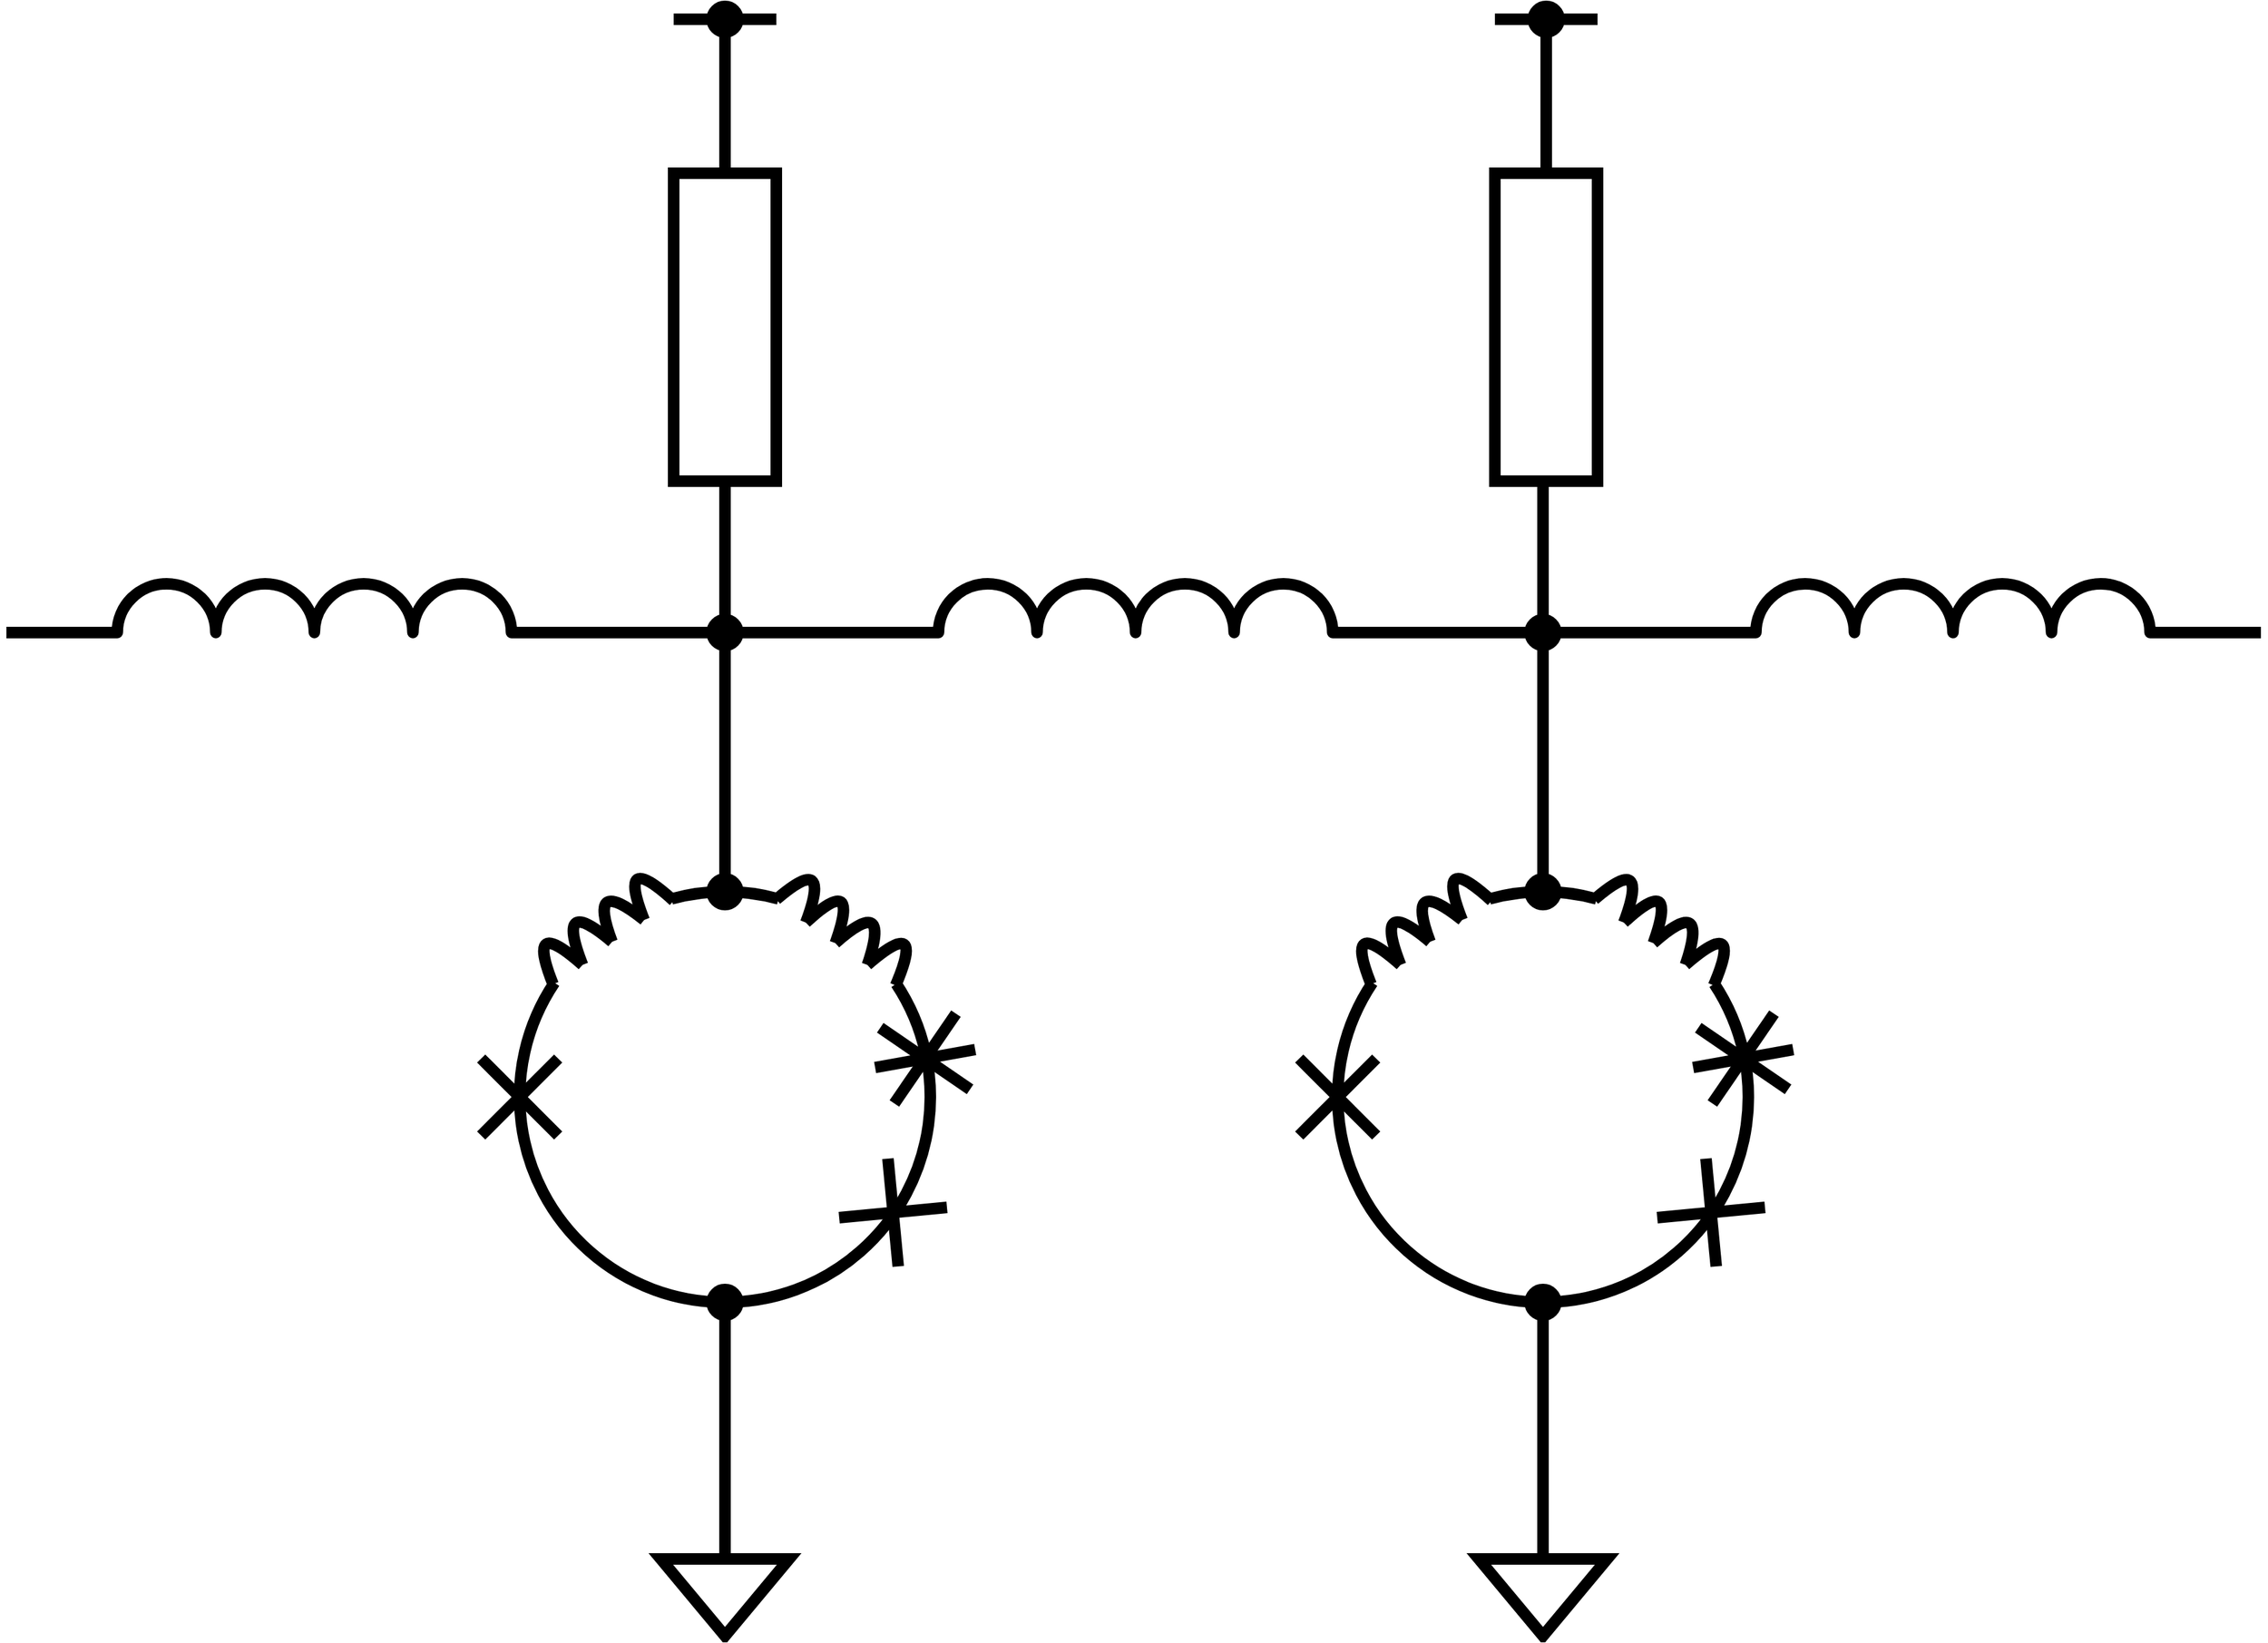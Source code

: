 <mxfile>
    <diagram id="sSUc3hXyAG1-pLDuiN1y" name="Page-1">
        <mxGraphModel dx="2290" dy="-7461" grid="0" gridSize="10" guides="1" tooltips="1" connect="1" arrows="1" fold="1" page="0" pageScale="1" pageWidth="827" pageHeight="1169" math="0" shadow="0">
            <root>
                <mxCell id="0"/>
                <mxCell id="1" parent="0"/>
                <mxCell id="2" value="" style="verticalLabelPosition=bottom;verticalAlign=top;html=1;shape=mxgraph.basic.arc;startAngle=0.157;endAngle=0.844;strokeWidth=9;" parent="1" vertex="1">
                    <mxGeometry x="1040" y="9160" width="320" height="320" as="geometry"/>
                </mxCell>
                <mxCell id="3" value="" style="verticalLabelPosition=bottom;verticalAlign=top;html=1;shape=mxgraph.basic.arc;startAngle=0.958;endAngle=0.042;strokeWidth=9;" parent="1" vertex="1">
                    <mxGeometry x="1040" y="9160" width="320" height="320" as="geometry"/>
                </mxCell>
                <mxCell id="5" value="" style="endArrow=none;html=1;strokeWidth=9;" parent="1" edge="1">
                    <mxGeometry x="3474" y="10151" width="175" height="175" as="geometry">
                        <mxPoint x="1332" y="9325" as="sourcePoint"/>
                        <mxPoint x="1380" y="9255" as="targetPoint"/>
                    </mxGeometry>
                </mxCell>
                <mxCell id="6" value="" style="endArrow=none;html=1;strokeWidth=9;" parent="1" edge="1">
                    <mxGeometry x="3484" y="10150" width="175" height="175" as="geometry">
                        <mxPoint x="1391" y="9314" as="sourcePoint"/>
                        <mxPoint x="1321" y="9266" as="targetPoint"/>
                    </mxGeometry>
                </mxCell>
                <mxCell id="7" value="" style="endArrow=none;html=1;strokeWidth=9;" parent="1" edge="1">
                    <mxGeometry x="3496" y="10158" width="175" height="175" as="geometry">
                        <mxPoint x="1395" y="9283" as="sourcePoint"/>
                        <mxPoint x="1317" y="9297" as="targetPoint"/>
                    </mxGeometry>
                </mxCell>
                <mxCell id="8" value="" style="endArrow=none;html=1;strokeWidth=9;" parent="1" edge="1">
                    <mxGeometry x="1934" y="11623" width="175" height="175" as="geometry">
                        <mxPoint x="1289" y="9414" as="sourcePoint"/>
                        <mxPoint x="1373" y="9406" as="targetPoint"/>
                    </mxGeometry>
                </mxCell>
                <mxCell id="9" value="" style="endArrow=none;html=1;strokeWidth=9;" parent="1" edge="1">
                    <mxGeometry x="1942" y="11629" width="175" height="175" as="geometry">
                        <mxPoint x="1335" y="9452" as="sourcePoint"/>
                        <mxPoint x="1327" y="9368" as="targetPoint"/>
                    </mxGeometry>
                </mxCell>
                <mxCell id="10" value="" style="endArrow=none;html=1;strokeWidth=9;" parent="1" edge="1">
                    <mxGeometry x="2960" y="10550" width="175" height="175" as="geometry">
                        <mxPoint x="1010" y="9350" as="sourcePoint"/>
                        <mxPoint x="1070" y="9290" as="targetPoint"/>
                    </mxGeometry>
                </mxCell>
                <mxCell id="11" value="" style="endArrow=none;html=1;strokeWidth=9;" parent="1" edge="1">
                    <mxGeometry x="2970" y="10550" width="175" height="175" as="geometry">
                        <mxPoint x="1070" y="9350" as="sourcePoint"/>
                        <mxPoint x="1010" y="9290" as="targetPoint"/>
                    </mxGeometry>
                </mxCell>
                <mxCell id="12" value="" style="group;rotation=45;strokeWidth=9;" parent="1" connectable="0" vertex="1">
                    <mxGeometry x="1277" y="9179" width="100" height="40" as="geometry"/>
                </mxCell>
                <mxCell id="25" value="" style="group;rotation=35;strokeWidth=9;" parent="1" vertex="1" connectable="0">
                    <mxGeometry x="1276" y="9151" width="88" height="3" as="geometry"/>
                </mxCell>
                <mxCell id="26" value="" style="curved=1;endArrow=none;html=1;endFill=0;strokeWidth=9;" parent="25" edge="1">
                    <mxGeometry width="50" height="50" relative="1" as="geometry">
                        <mxPoint x="10" y="49" as="sourcePoint"/>
                        <mxPoint x="35" y="66" as="targetPoint"/>
                        <Array as="points">
                            <mxPoint x="54" y="10"/>
                        </Array>
                    </mxGeometry>
                </mxCell>
                <mxCell id="27" value="" style="curved=1;endArrow=none;html=1;endFill=0;strokeWidth=9;" parent="25" edge="1">
                    <mxGeometry width="50" height="50" relative="1" as="geometry">
                        <mxPoint x="-13" y="33" as="sourcePoint"/>
                        <mxPoint x="10" y="49" as="targetPoint"/>
                        <Array as="points">
                            <mxPoint x="30" y="-7"/>
                        </Array>
                    </mxGeometry>
                </mxCell>
                <mxCell id="28" value="" style="curved=1;endArrow=none;html=1;endFill=0;strokeWidth=9;" parent="25" edge="1">
                    <mxGeometry width="50" height="50" relative="1" as="geometry">
                        <mxPoint x="-36" y="15" as="sourcePoint"/>
                        <mxPoint x="-13" y="33" as="targetPoint"/>
                        <Array as="points">
                            <mxPoint x="8" y="-23"/>
                        </Array>
                    </mxGeometry>
                </mxCell>
                <mxCell id="29" value="" style="curved=1;endArrow=none;html=1;endFill=0;strokeWidth=9;" parent="25" edge="1">
                    <mxGeometry width="50" height="50" relative="1" as="geometry">
                        <mxPoint x="35" y="66" as="sourcePoint"/>
                        <mxPoint x="57" y="82" as="targetPoint"/>
                        <Array as="points">
                            <mxPoint x="81" y="26"/>
                        </Array>
                    </mxGeometry>
                </mxCell>
                <mxCell id="30" value="" style="group;rotation=-35;strokeWidth=9;" parent="1" vertex="1" connectable="0">
                    <mxGeometry x="1036" y="9150" width="88" height="3" as="geometry"/>
                </mxCell>
                <mxCell id="31" value="" style="curved=1;endArrow=none;html=1;endFill=0;strokeWidth=9;" parent="30" edge="1">
                    <mxGeometry width="50" height="50" relative="1" as="geometry">
                        <mxPoint x="76" y="49" as="sourcePoint"/>
                        <mxPoint x="101" y="32" as="targetPoint"/>
                        <Array as="points">
                            <mxPoint x="56" y="-4"/>
                        </Array>
                    </mxGeometry>
                </mxCell>
                <mxCell id="32" value="" style="curved=1;endArrow=none;html=1;endFill=0;strokeWidth=9;" parent="30" edge="1">
                    <mxGeometry width="50" height="50" relative="1" as="geometry">
                        <mxPoint x="53" y="67" as="sourcePoint"/>
                        <mxPoint x="76" y="49" as="targetPoint"/>
                        <Array as="points">
                            <mxPoint x="31" y="11"/>
                        </Array>
                    </mxGeometry>
                </mxCell>
                <mxCell id="33" value="" style="curved=1;endArrow=none;html=1;endFill=0;strokeWidth=9;" parent="30" edge="1">
                    <mxGeometry width="50" height="50" relative="1" as="geometry">
                        <mxPoint x="30" y="82" as="sourcePoint"/>
                        <mxPoint x="53" y="67" as="targetPoint"/>
                        <Array as="points">
                            <mxPoint x="8" y="27"/>
                        </Array>
                    </mxGeometry>
                </mxCell>
                <mxCell id="34" value="" style="curved=1;endArrow=none;html=1;endFill=0;strokeWidth=9;" parent="30" edge="1">
                    <mxGeometry width="50" height="50" relative="1" as="geometry">
                        <mxPoint x="101" y="32" as="sourcePoint"/>
                        <mxPoint x="124" y="17" as="targetPoint"/>
                        <Array as="points">
                            <mxPoint x="79" y="-24"/>
                        </Array>
                    </mxGeometry>
                </mxCell>
                <mxCell id="35" value="" style="endArrow=none;html=1;strokeWidth=9;entryX=0.5;entryY=1;entryDx=0;entryDy=0;" parent="1" target="65" edge="1">
                    <mxGeometry width="50" height="50" relative="1" as="geometry">
                        <mxPoint x="1200" y="9160" as="sourcePoint"/>
                        <mxPoint x="1200" y="8960" as="targetPoint"/>
                    </mxGeometry>
                </mxCell>
                <mxCell id="36" value="" style="endArrow=none;html=1;strokeWidth=9;exitX=0;exitY=0.5;exitDx=0;exitDy=0;entryX=0.5;entryY=1.007;entryDx=0;entryDy=0;entryPerimeter=0;" parent="1" source="74" target="2" edge="1">
                    <mxGeometry width="50" height="50" relative="1" as="geometry">
                        <mxPoint x="1199.23" y="9680" as="sourcePoint"/>
                        <mxPoint x="1210" y="9520" as="targetPoint"/>
                    </mxGeometry>
                </mxCell>
                <mxCell id="61" style="edgeStyle=none;html=1;exitX=0;exitY=0.5;exitDx=0;exitDy=0;strokeWidth=9;endArrow=none;endFill=0;entryX=1;entryY=1;entryDx=0;entryDy=0;entryPerimeter=0;startArrow=none;" parent="1" source="107" target="106" edge="1">
                    <mxGeometry relative="1" as="geometry">
                        <mxPoint x="1200" y="8957.704" as="targetPoint"/>
                    </mxGeometry>
                </mxCell>
                <mxCell id="37" value="" style="pointerEvents=1;verticalLabelPosition=bottom;shadow=0;dashed=0;align=center;html=1;verticalAlign=top;shape=mxgraph.electrical.inductors.inductor_3;strokeColor=default;strokeWidth=9;fillColor=none;" parent="1" vertex="1">
                    <mxGeometry x="1280" y="8920" width="480" height="38" as="geometry"/>
                </mxCell>
                <mxCell id="65" value="" style="rounded=0;whiteSpace=wrap;html=1;strokeColor=default;strokeWidth=9;fillColor=none;" parent="1" vertex="1">
                    <mxGeometry x="1160" y="8600" width="80" height="240" as="geometry"/>
                </mxCell>
                <mxCell id="67" value="" style="endArrow=none;html=1;strokeWidth=9;" parent="1" edge="1">
                    <mxGeometry width="50" height="50" relative="1" as="geometry">
                        <mxPoint x="1200" y="8600" as="sourcePoint"/>
                        <mxPoint x="1200" y="8480" as="targetPoint"/>
                    </mxGeometry>
                </mxCell>
                <mxCell id="69" value="" style="endArrow=none;html=1;strokeWidth=9;startArrow=none;" parent="1" edge="1">
                    <mxGeometry width="50" height="50" relative="1" as="geometry">
                        <mxPoint x="1205" y="8480" as="sourcePoint"/>
                        <mxPoint x="1240" y="8480" as="targetPoint"/>
                    </mxGeometry>
                </mxCell>
                <mxCell id="73" value="" style="edgeStyle=none;html=1;endArrow=none;endFill=0;strokeWidth=9;exitX=0.5;exitY=1;exitDx=0;exitDy=0;" parent="1" target="65" edge="1">
                    <mxGeometry relative="1" as="geometry">
                        <mxPoint x="1200" y="8485" as="sourcePoint"/>
                    </mxGeometry>
                </mxCell>
                <mxCell id="72" value="" style="endArrow=none;html=1;strokeWidth=9;startArrow=none;" parent="1" source="145" edge="1">
                    <mxGeometry width="50" height="50" relative="1" as="geometry">
                        <mxPoint x="1160" y="8480" as="sourcePoint"/>
                        <mxPoint x="1195" y="8480" as="targetPoint"/>
                    </mxGeometry>
                </mxCell>
                <mxCell id="74" value="" style="triangle;whiteSpace=wrap;html=1;strokeColor=default;strokeWidth=9;fillColor=none;rotation=90;" parent="1" vertex="1">
                    <mxGeometry x="1170" y="9660" width="60" height="100" as="geometry"/>
                </mxCell>
                <mxCell id="97" value="" style="rounded=0;whiteSpace=wrap;html=1;strokeColor=default;strokeWidth=9;fillColor=none;" parent="1" vertex="1">
                    <mxGeometry x="1800" y="8600" width="80" height="240" as="geometry"/>
                </mxCell>
                <mxCell id="98" value="" style="endArrow=none;html=1;strokeWidth=9;" parent="1" edge="1">
                    <mxGeometry width="50" height="50" relative="1" as="geometry">
                        <mxPoint x="1840" y="8600" as="sourcePoint"/>
                        <mxPoint x="1840" y="8480" as="targetPoint"/>
                    </mxGeometry>
                </mxCell>
                <mxCell id="99" value="" style="endArrow=none;html=1;strokeWidth=9;startArrow=none;" parent="1" edge="1">
                    <mxGeometry width="50" height="50" relative="1" as="geometry">
                        <mxPoint x="1845" y="8480" as="sourcePoint"/>
                        <mxPoint x="1880" y="8480" as="targetPoint"/>
                    </mxGeometry>
                </mxCell>
                <mxCell id="100" value="" style="edgeStyle=none;html=1;endArrow=none;endFill=0;strokeWidth=9;exitX=0.5;exitY=1;exitDx=0;exitDy=0;" parent="1" target="97" edge="1">
                    <mxGeometry relative="1" as="geometry">
                        <mxPoint x="1840" y="8485" as="sourcePoint"/>
                    </mxGeometry>
                </mxCell>
                <mxCell id="102" value="" style="endArrow=none;html=1;strokeWidth=9;startArrow=none;" parent="1" source="149" edge="1">
                    <mxGeometry width="50" height="50" relative="1" as="geometry">
                        <mxPoint x="1800" y="8480" as="sourcePoint"/>
                        <mxPoint x="1835" y="8480" as="targetPoint"/>
                    </mxGeometry>
                </mxCell>
                <mxCell id="105" value="" style="pointerEvents=1;verticalLabelPosition=bottom;shadow=0;dashed=0;align=center;html=1;verticalAlign=top;shape=mxgraph.electrical.inductors.inductor_3;strokeColor=default;strokeWidth=9;fillColor=none;" parent="1" vertex="1">
                    <mxGeometry x="1917" y="8920" width="480" height="38" as="geometry"/>
                </mxCell>
                <mxCell id="106" value="" style="pointerEvents=1;verticalLabelPosition=bottom;shadow=0;dashed=0;align=center;html=1;verticalAlign=top;shape=mxgraph.electrical.inductors.inductor_3;strokeColor=default;strokeWidth=9;fillColor=none;" parent="1" vertex="1">
                    <mxGeometry x="640" y="8920" width="480" height="38" as="geometry"/>
                </mxCell>
                <mxCell id="107" value="" style="ellipse;whiteSpace=wrap;html=1;aspect=fixed;strokeColor=default;strokeWidth=9;fillColor=#000000;" parent="1" vertex="1">
                    <mxGeometry x="1190" y="8948" width="20" height="20" as="geometry"/>
                </mxCell>
                <mxCell id="110" value="" style="edgeStyle=none;html=1;exitX=0;exitY=1;exitDx=0;exitDy=0;exitPerimeter=0;strokeWidth=9;endArrow=none;endFill=0;entryX=1;entryY=0.5;entryDx=0;entryDy=0;" parent="1" source="37" target="107" edge="1">
                    <mxGeometry relative="1" as="geometry">
                        <mxPoint x="1120" y="8958" as="targetPoint"/>
                        <mxPoint x="1280" y="8958" as="sourcePoint"/>
                    </mxGeometry>
                </mxCell>
                <mxCell id="113" value="" style="ellipse;whiteSpace=wrap;html=1;aspect=fixed;strokeColor=default;strokeWidth=9;fillColor=#000000;" parent="1" vertex="1">
                    <mxGeometry x="1190" y="9150" width="20" height="20" as="geometry"/>
                </mxCell>
                <mxCell id="115" value="" style="ellipse;whiteSpace=wrap;html=1;aspect=fixed;strokeColor=default;strokeWidth=9;fillColor=#000000;" parent="1" vertex="1">
                    <mxGeometry x="1190" y="9470" width="20" height="20" as="geometry"/>
                </mxCell>
                <mxCell id="117" value="" style="verticalLabelPosition=bottom;verticalAlign=top;html=1;shape=mxgraph.basic.arc;startAngle=0.157;endAngle=0.844;strokeWidth=9;" parent="1" vertex="1">
                    <mxGeometry x="1677.5" y="9160" width="320" height="320" as="geometry"/>
                </mxCell>
                <mxCell id="118" value="" style="verticalLabelPosition=bottom;verticalAlign=top;html=1;shape=mxgraph.basic.arc;startAngle=0.958;endAngle=0.042;strokeWidth=9;" parent="1" vertex="1">
                    <mxGeometry x="1677.5" y="9160" width="320" height="320" as="geometry"/>
                </mxCell>
                <mxCell id="119" value="" style="endArrow=none;html=1;strokeWidth=9;" parent="1" edge="1">
                    <mxGeometry x="4111.5" y="10151" width="175" height="175" as="geometry">
                        <mxPoint x="1969.5" y="9325" as="sourcePoint"/>
                        <mxPoint x="2017.5" y="9255" as="targetPoint"/>
                    </mxGeometry>
                </mxCell>
                <mxCell id="120" value="" style="endArrow=none;html=1;strokeWidth=9;" parent="1" edge="1">
                    <mxGeometry x="4121.5" y="10150" width="175" height="175" as="geometry">
                        <mxPoint x="2028.5" y="9314" as="sourcePoint"/>
                        <mxPoint x="1958.5" y="9266" as="targetPoint"/>
                    </mxGeometry>
                </mxCell>
                <mxCell id="121" value="" style="endArrow=none;html=1;strokeWidth=9;" parent="1" edge="1">
                    <mxGeometry x="4133.5" y="10158" width="175" height="175" as="geometry">
                        <mxPoint x="2032.5" y="9283" as="sourcePoint"/>
                        <mxPoint x="1954.5" y="9297" as="targetPoint"/>
                    </mxGeometry>
                </mxCell>
                <mxCell id="122" value="" style="endArrow=none;html=1;strokeWidth=9;" parent="1" edge="1">
                    <mxGeometry x="2571.5" y="11623" width="175" height="175" as="geometry">
                        <mxPoint x="1926.5" y="9414" as="sourcePoint"/>
                        <mxPoint x="2010.5" y="9406" as="targetPoint"/>
                    </mxGeometry>
                </mxCell>
                <mxCell id="123" value="" style="endArrow=none;html=1;strokeWidth=9;" parent="1" edge="1">
                    <mxGeometry x="2579.5" y="11629" width="175" height="175" as="geometry">
                        <mxPoint x="1972.5" y="9452" as="sourcePoint"/>
                        <mxPoint x="1964.5" y="9368" as="targetPoint"/>
                    </mxGeometry>
                </mxCell>
                <mxCell id="124" value="" style="endArrow=none;html=1;strokeWidth=9;" parent="1" edge="1">
                    <mxGeometry x="3597.5" y="10550" width="175" height="175" as="geometry">
                        <mxPoint x="1647.5" y="9350" as="sourcePoint"/>
                        <mxPoint x="1707.5" y="9290" as="targetPoint"/>
                    </mxGeometry>
                </mxCell>
                <mxCell id="125" value="" style="endArrow=none;html=1;strokeWidth=9;" parent="1" edge="1">
                    <mxGeometry x="3607.5" y="10550" width="175" height="175" as="geometry">
                        <mxPoint x="1707.5" y="9350" as="sourcePoint"/>
                        <mxPoint x="1647.5" y="9290" as="targetPoint"/>
                    </mxGeometry>
                </mxCell>
                <mxCell id="126" value="" style="group;rotation=45;strokeWidth=9;" parent="1" connectable="0" vertex="1">
                    <mxGeometry x="1914.5" y="9179" width="100" height="40" as="geometry"/>
                </mxCell>
                <mxCell id="127" value="" style="group;rotation=35;strokeWidth=9;" parent="1" vertex="1" connectable="0">
                    <mxGeometry x="1913.5" y="9151" width="88" height="3" as="geometry"/>
                </mxCell>
                <mxCell id="128" value="" style="curved=1;endArrow=none;html=1;endFill=0;strokeWidth=9;" parent="127" edge="1">
                    <mxGeometry width="50" height="50" relative="1" as="geometry">
                        <mxPoint x="10" y="49" as="sourcePoint"/>
                        <mxPoint x="35" y="66" as="targetPoint"/>
                        <Array as="points">
                            <mxPoint x="54" y="10"/>
                        </Array>
                    </mxGeometry>
                </mxCell>
                <mxCell id="129" value="" style="curved=1;endArrow=none;html=1;endFill=0;strokeWidth=9;" parent="127" edge="1">
                    <mxGeometry width="50" height="50" relative="1" as="geometry">
                        <mxPoint x="-13" y="33" as="sourcePoint"/>
                        <mxPoint x="10" y="49" as="targetPoint"/>
                        <Array as="points">
                            <mxPoint x="30" y="-7"/>
                        </Array>
                    </mxGeometry>
                </mxCell>
                <mxCell id="130" value="" style="curved=1;endArrow=none;html=1;endFill=0;strokeWidth=9;" parent="127" edge="1">
                    <mxGeometry width="50" height="50" relative="1" as="geometry">
                        <mxPoint x="-36" y="15" as="sourcePoint"/>
                        <mxPoint x="-13" y="33" as="targetPoint"/>
                        <Array as="points">
                            <mxPoint x="8" y="-23"/>
                        </Array>
                    </mxGeometry>
                </mxCell>
                <mxCell id="131" value="" style="curved=1;endArrow=none;html=1;endFill=0;strokeWidth=9;" parent="127" edge="1">
                    <mxGeometry width="50" height="50" relative="1" as="geometry">
                        <mxPoint x="35" y="66" as="sourcePoint"/>
                        <mxPoint x="57" y="82" as="targetPoint"/>
                        <Array as="points">
                            <mxPoint x="81" y="26"/>
                        </Array>
                    </mxGeometry>
                </mxCell>
                <mxCell id="132" value="" style="group;rotation=-35;strokeWidth=9;" parent="1" vertex="1" connectable="0">
                    <mxGeometry x="1673.5" y="9150" width="88" height="3" as="geometry"/>
                </mxCell>
                <mxCell id="133" value="" style="curved=1;endArrow=none;html=1;endFill=0;strokeWidth=9;" parent="132" edge="1">
                    <mxGeometry width="50" height="50" relative="1" as="geometry">
                        <mxPoint x="76" y="49" as="sourcePoint"/>
                        <mxPoint x="101" y="32" as="targetPoint"/>
                        <Array as="points">
                            <mxPoint x="56" y="-4"/>
                        </Array>
                    </mxGeometry>
                </mxCell>
                <mxCell id="134" value="" style="curved=1;endArrow=none;html=1;endFill=0;strokeWidth=9;" parent="132" edge="1">
                    <mxGeometry width="50" height="50" relative="1" as="geometry">
                        <mxPoint x="53" y="67" as="sourcePoint"/>
                        <mxPoint x="76" y="49" as="targetPoint"/>
                        <Array as="points">
                            <mxPoint x="31" y="11"/>
                        </Array>
                    </mxGeometry>
                </mxCell>
                <mxCell id="135" value="" style="curved=1;endArrow=none;html=1;endFill=0;strokeWidth=9;" parent="132" edge="1">
                    <mxGeometry width="50" height="50" relative="1" as="geometry">
                        <mxPoint x="30" y="82" as="sourcePoint"/>
                        <mxPoint x="53" y="67" as="targetPoint"/>
                        <Array as="points">
                            <mxPoint x="8" y="27"/>
                        </Array>
                    </mxGeometry>
                </mxCell>
                <mxCell id="136" value="" style="curved=1;endArrow=none;html=1;endFill=0;strokeWidth=9;" parent="132" edge="1">
                    <mxGeometry width="50" height="50" relative="1" as="geometry">
                        <mxPoint x="101" y="32" as="sourcePoint"/>
                        <mxPoint x="124" y="17" as="targetPoint"/>
                        <Array as="points">
                            <mxPoint x="79" y="-24"/>
                        </Array>
                    </mxGeometry>
                </mxCell>
                <mxCell id="137" value="" style="endArrow=none;html=1;strokeWidth=9;entryX=0.5;entryY=1;entryDx=0;entryDy=0;" parent="1" edge="1">
                    <mxGeometry width="50" height="50" relative="1" as="geometry">
                        <mxPoint x="1837.5" y="9160" as="sourcePoint"/>
                        <mxPoint x="1837.5" y="8840" as="targetPoint"/>
                    </mxGeometry>
                </mxCell>
                <mxCell id="138" value="" style="endArrow=none;html=1;strokeWidth=9;exitX=0;exitY=0.5;exitDx=0;exitDy=0;entryX=0.5;entryY=1.007;entryDx=0;entryDy=0;entryPerimeter=0;" parent="1" source="140" target="117" edge="1">
                    <mxGeometry width="50" height="50" relative="1" as="geometry">
                        <mxPoint x="1836.73" y="9680" as="sourcePoint"/>
                        <mxPoint x="1847.5" y="9520" as="targetPoint"/>
                    </mxGeometry>
                </mxCell>
                <mxCell id="139" style="edgeStyle=none;html=1;exitX=0;exitY=0.5;exitDx=0;exitDy=0;strokeWidth=9;endArrow=none;endFill=0;entryX=1;entryY=1;entryDx=0;entryDy=0;entryPerimeter=0;startArrow=none;" parent="1" source="141" edge="1">
                    <mxGeometry relative="1" as="geometry">
                        <mxPoint x="1757.5" y="8958" as="targetPoint"/>
                    </mxGeometry>
                </mxCell>
                <mxCell id="140" value="" style="triangle;whiteSpace=wrap;html=1;strokeColor=default;strokeWidth=9;fillColor=none;rotation=90;" parent="1" vertex="1">
                    <mxGeometry x="1807.5" y="9660" width="60" height="100" as="geometry"/>
                </mxCell>
                <mxCell id="141" value="" style="ellipse;whiteSpace=wrap;html=1;aspect=fixed;strokeColor=default;strokeWidth=9;fillColor=#000000;" parent="1" vertex="1">
                    <mxGeometry x="1827.5" y="8948" width="20" height="20" as="geometry"/>
                </mxCell>
                <mxCell id="142" value="" style="edgeStyle=none;html=1;exitX=0;exitY=1;exitDx=0;exitDy=0;exitPerimeter=0;strokeWidth=9;endArrow=none;endFill=0;entryX=1;entryY=0.5;entryDx=0;entryDy=0;" parent="1" target="141" edge="1">
                    <mxGeometry relative="1" as="geometry">
                        <mxPoint x="1757.5" y="8958" as="targetPoint"/>
                        <mxPoint x="1917.5" y="8958" as="sourcePoint"/>
                    </mxGeometry>
                </mxCell>
                <mxCell id="143" value="" style="ellipse;whiteSpace=wrap;html=1;aspect=fixed;strokeColor=default;strokeWidth=9;fillColor=#000000;" parent="1" vertex="1">
                    <mxGeometry x="1827.5" y="9150" width="20" height="20" as="geometry"/>
                </mxCell>
                <mxCell id="144" value="" style="ellipse;whiteSpace=wrap;html=1;aspect=fixed;strokeColor=default;strokeWidth=9;fillColor=#000000;" parent="1" vertex="1">
                    <mxGeometry x="1827.5" y="9470" width="20" height="20" as="geometry"/>
                </mxCell>
                <mxCell id="145" value="" style="ellipse;whiteSpace=wrap;html=1;aspect=fixed;strokeColor=default;strokeWidth=9;fillColor=#000000;" parent="1" vertex="1">
                    <mxGeometry x="1190" y="8470" width="20" height="20" as="geometry"/>
                </mxCell>
                <mxCell id="148" value="" style="endArrow=none;html=1;strokeWidth=9;" parent="1" target="145" edge="1">
                    <mxGeometry width="50" height="50" relative="1" as="geometry">
                        <mxPoint x="1160" y="8480" as="sourcePoint"/>
                        <mxPoint x="1195" y="8480" as="targetPoint"/>
                    </mxGeometry>
                </mxCell>
                <mxCell id="149" value="" style="ellipse;whiteSpace=wrap;html=1;aspect=fixed;strokeColor=default;strokeWidth=9;fillColor=#000000;" parent="1" vertex="1">
                    <mxGeometry x="1830" y="8470" width="20" height="20" as="geometry"/>
                </mxCell>
                <mxCell id="150" value="" style="endArrow=none;html=1;strokeWidth=9;" parent="1" target="149" edge="1">
                    <mxGeometry width="50" height="50" relative="1" as="geometry">
                        <mxPoint x="1800" y="8480" as="sourcePoint"/>
                        <mxPoint x="1835" y="8480" as="targetPoint"/>
                    </mxGeometry>
                </mxCell>
            </root>
        </mxGraphModel>
    </diagram>
</mxfile>